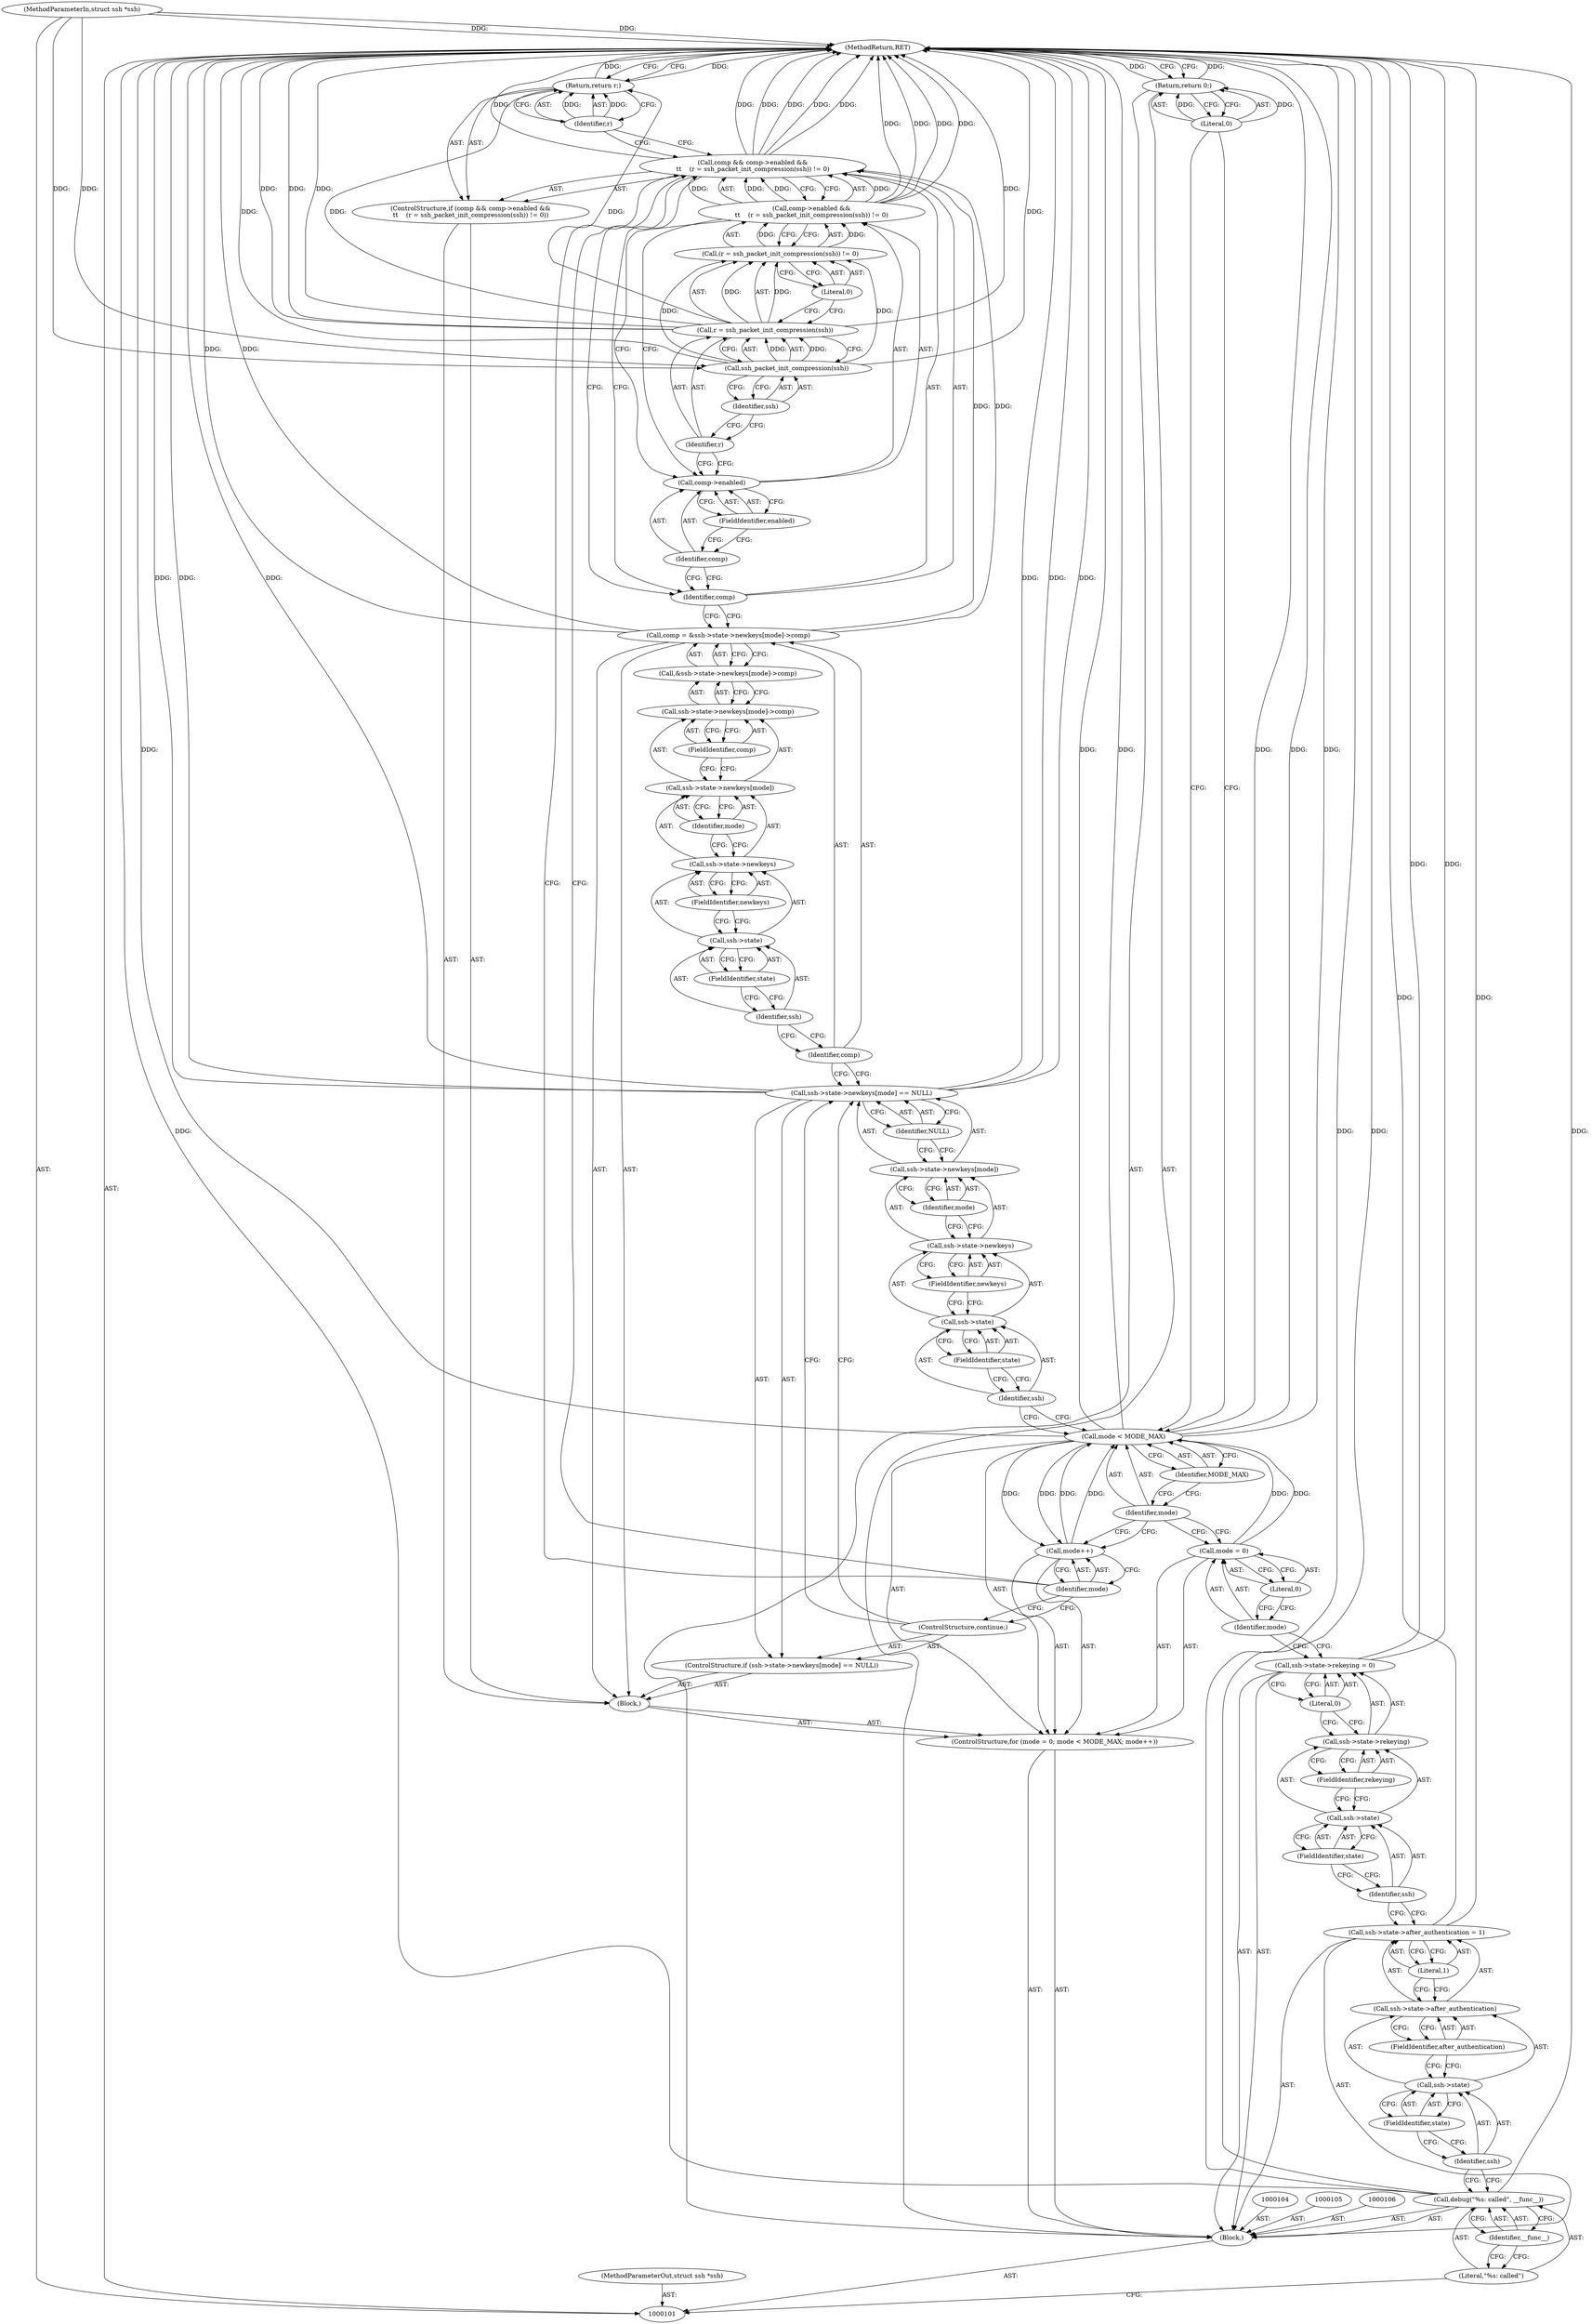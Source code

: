 digraph "1_src_3095060f479b86288e31c79ecbc5131a66bcd2f9_7" {
"1000174" [label="(MethodReturn,RET)"];
"1000102" [label="(MethodParameterIn,struct ssh *ssh)"];
"1000234" [label="(MethodParameterOut,struct ssh *ssh)"];
"1000124" [label="(ControlStructure,for (mode = 0; mode < MODE_MAX; mode++))"];
"1000127" [label="(Literal,0)"];
"1000128" [label="(Call,mode < MODE_MAX)"];
"1000129" [label="(Identifier,mode)"];
"1000130" [label="(Identifier,MODE_MAX)"];
"1000131" [label="(Call,mode++)"];
"1000132" [label="(Identifier,mode)"];
"1000133" [label="(Block,)"];
"1000125" [label="(Call,mode = 0)"];
"1000126" [label="(Identifier,mode)"];
"1000140" [label="(FieldIdentifier,state)"];
"1000141" [label="(FieldIdentifier,newkeys)"];
"1000134" [label="(ControlStructure,if (ssh->state->newkeys[mode] == NULL))"];
"1000142" [label="(Identifier,mode)"];
"1000143" [label="(Identifier,NULL)"];
"1000135" [label="(Call,ssh->state->newkeys[mode] == NULL)"];
"1000136" [label="(Call,ssh->state->newkeys[mode])"];
"1000137" [label="(Call,ssh->state->newkeys)"];
"1000138" [label="(Call,ssh->state)"];
"1000139" [label="(Identifier,ssh)"];
"1000144" [label="(ControlStructure,continue;)"];
"1000148" [label="(Call,ssh->state->newkeys[mode]->comp)"];
"1000149" [label="(Call,ssh->state->newkeys[mode])"];
"1000150" [label="(Call,ssh->state->newkeys)"];
"1000151" [label="(Call,ssh->state)"];
"1000152" [label="(Identifier,ssh)"];
"1000153" [label="(FieldIdentifier,state)"];
"1000145" [label="(Call,comp = &ssh->state->newkeys[mode]->comp)"];
"1000146" [label="(Identifier,comp)"];
"1000154" [label="(FieldIdentifier,newkeys)"];
"1000155" [label="(Identifier,mode)"];
"1000156" [label="(FieldIdentifier,comp)"];
"1000147" [label="(Call,&ssh->state->newkeys[mode]->comp)"];
"1000160" [label="(Call,comp->enabled &&\n\t\t    (r = ssh_packet_init_compression(ssh)) != 0)"];
"1000161" [label="(Call,comp->enabled)"];
"1000162" [label="(Identifier,comp)"];
"1000157" [label="(ControlStructure,if (comp && comp->enabled &&\n\t\t    (r = ssh_packet_init_compression(ssh)) != 0))"];
"1000163" [label="(FieldIdentifier,enabled)"];
"1000158" [label="(Call,comp && comp->enabled &&\n\t\t    (r = ssh_packet_init_compression(ssh)) != 0)"];
"1000159" [label="(Identifier,comp)"];
"1000167" [label="(Call,ssh_packet_init_compression(ssh))"];
"1000168" [label="(Identifier,ssh)"];
"1000169" [label="(Literal,0)"];
"1000164" [label="(Call,(r = ssh_packet_init_compression(ssh)) != 0)"];
"1000165" [label="(Call,r = ssh_packet_init_compression(ssh))"];
"1000166" [label="(Identifier,r)"];
"1000171" [label="(Identifier,r)"];
"1000170" [label="(Return,return r;)"];
"1000172" [label="(Return,return 0;)"];
"1000173" [label="(Literal,0)"];
"1000103" [label="(Block,)"];
"1000107" [label="(Call,debug(\"%s: called\", __func__))"];
"1000109" [label="(Identifier,__func__)"];
"1000108" [label="(Literal,\"%s: called\")"];
"1000115" [label="(FieldIdentifier,after_authentication)"];
"1000110" [label="(Call,ssh->state->after_authentication = 1)"];
"1000111" [label="(Call,ssh->state->after_authentication)"];
"1000112" [label="(Call,ssh->state)"];
"1000113" [label="(Identifier,ssh)"];
"1000116" [label="(Literal,1)"];
"1000114" [label="(FieldIdentifier,state)"];
"1000122" [label="(FieldIdentifier,rekeying)"];
"1000117" [label="(Call,ssh->state->rekeying = 0)"];
"1000118" [label="(Call,ssh->state->rekeying)"];
"1000119" [label="(Call,ssh->state)"];
"1000120" [label="(Identifier,ssh)"];
"1000123" [label="(Literal,0)"];
"1000121" [label="(FieldIdentifier,state)"];
"1000174" -> "1000101"  [label="AST: "];
"1000174" -> "1000170"  [label="CFG: "];
"1000174" -> "1000172"  [label="CFG: "];
"1000172" -> "1000174"  [label="DDG: "];
"1000170" -> "1000174"  [label="DDG: "];
"1000107" -> "1000174"  [label="DDG: "];
"1000107" -> "1000174"  [label="DDG: "];
"1000158" -> "1000174"  [label="DDG: "];
"1000158" -> "1000174"  [label="DDG: "];
"1000158" -> "1000174"  [label="DDG: "];
"1000165" -> "1000174"  [label="DDG: "];
"1000165" -> "1000174"  [label="DDG: "];
"1000117" -> "1000174"  [label="DDG: "];
"1000102" -> "1000174"  [label="DDG: "];
"1000128" -> "1000174"  [label="DDG: "];
"1000128" -> "1000174"  [label="DDG: "];
"1000128" -> "1000174"  [label="DDG: "];
"1000167" -> "1000174"  [label="DDG: "];
"1000160" -> "1000174"  [label="DDG: "];
"1000160" -> "1000174"  [label="DDG: "];
"1000135" -> "1000174"  [label="DDG: "];
"1000135" -> "1000174"  [label="DDG: "];
"1000135" -> "1000174"  [label="DDG: "];
"1000145" -> "1000174"  [label="DDG: "];
"1000110" -> "1000174"  [label="DDG: "];
"1000102" -> "1000101"  [label="AST: "];
"1000102" -> "1000174"  [label="DDG: "];
"1000102" -> "1000167"  [label="DDG: "];
"1000234" -> "1000101"  [label="AST: "];
"1000124" -> "1000103"  [label="AST: "];
"1000125" -> "1000124"  [label="AST: "];
"1000128" -> "1000124"  [label="AST: "];
"1000131" -> "1000124"  [label="AST: "];
"1000133" -> "1000124"  [label="AST: "];
"1000127" -> "1000125"  [label="AST: "];
"1000127" -> "1000126"  [label="CFG: "];
"1000125" -> "1000127"  [label="CFG: "];
"1000128" -> "1000124"  [label="AST: "];
"1000128" -> "1000130"  [label="CFG: "];
"1000129" -> "1000128"  [label="AST: "];
"1000130" -> "1000128"  [label="AST: "];
"1000139" -> "1000128"  [label="CFG: "];
"1000173" -> "1000128"  [label="CFG: "];
"1000128" -> "1000174"  [label="DDG: "];
"1000128" -> "1000174"  [label="DDG: "];
"1000128" -> "1000174"  [label="DDG: "];
"1000125" -> "1000128"  [label="DDG: "];
"1000131" -> "1000128"  [label="DDG: "];
"1000128" -> "1000131"  [label="DDG: "];
"1000129" -> "1000128"  [label="AST: "];
"1000129" -> "1000125"  [label="CFG: "];
"1000129" -> "1000131"  [label="CFG: "];
"1000130" -> "1000129"  [label="CFG: "];
"1000130" -> "1000128"  [label="AST: "];
"1000130" -> "1000129"  [label="CFG: "];
"1000128" -> "1000130"  [label="CFG: "];
"1000131" -> "1000124"  [label="AST: "];
"1000131" -> "1000132"  [label="CFG: "];
"1000132" -> "1000131"  [label="AST: "];
"1000129" -> "1000131"  [label="CFG: "];
"1000131" -> "1000128"  [label="DDG: "];
"1000128" -> "1000131"  [label="DDG: "];
"1000132" -> "1000131"  [label="AST: "];
"1000132" -> "1000144"  [label="CFG: "];
"1000132" -> "1000158"  [label="CFG: "];
"1000131" -> "1000132"  [label="CFG: "];
"1000133" -> "1000124"  [label="AST: "];
"1000134" -> "1000133"  [label="AST: "];
"1000145" -> "1000133"  [label="AST: "];
"1000157" -> "1000133"  [label="AST: "];
"1000125" -> "1000124"  [label="AST: "];
"1000125" -> "1000127"  [label="CFG: "];
"1000126" -> "1000125"  [label="AST: "];
"1000127" -> "1000125"  [label="AST: "];
"1000129" -> "1000125"  [label="CFG: "];
"1000125" -> "1000128"  [label="DDG: "];
"1000126" -> "1000125"  [label="AST: "];
"1000126" -> "1000117"  [label="CFG: "];
"1000127" -> "1000126"  [label="CFG: "];
"1000140" -> "1000138"  [label="AST: "];
"1000140" -> "1000139"  [label="CFG: "];
"1000138" -> "1000140"  [label="CFG: "];
"1000141" -> "1000137"  [label="AST: "];
"1000141" -> "1000138"  [label="CFG: "];
"1000137" -> "1000141"  [label="CFG: "];
"1000134" -> "1000133"  [label="AST: "];
"1000135" -> "1000134"  [label="AST: "];
"1000144" -> "1000134"  [label="AST: "];
"1000142" -> "1000136"  [label="AST: "];
"1000142" -> "1000137"  [label="CFG: "];
"1000136" -> "1000142"  [label="CFG: "];
"1000143" -> "1000135"  [label="AST: "];
"1000143" -> "1000136"  [label="CFG: "];
"1000135" -> "1000143"  [label="CFG: "];
"1000135" -> "1000134"  [label="AST: "];
"1000135" -> "1000143"  [label="CFG: "];
"1000136" -> "1000135"  [label="AST: "];
"1000143" -> "1000135"  [label="AST: "];
"1000144" -> "1000135"  [label="CFG: "];
"1000146" -> "1000135"  [label="CFG: "];
"1000135" -> "1000174"  [label="DDG: "];
"1000135" -> "1000174"  [label="DDG: "];
"1000135" -> "1000174"  [label="DDG: "];
"1000136" -> "1000135"  [label="AST: "];
"1000136" -> "1000142"  [label="CFG: "];
"1000137" -> "1000136"  [label="AST: "];
"1000142" -> "1000136"  [label="AST: "];
"1000143" -> "1000136"  [label="CFG: "];
"1000137" -> "1000136"  [label="AST: "];
"1000137" -> "1000141"  [label="CFG: "];
"1000138" -> "1000137"  [label="AST: "];
"1000141" -> "1000137"  [label="AST: "];
"1000142" -> "1000137"  [label="CFG: "];
"1000138" -> "1000137"  [label="AST: "];
"1000138" -> "1000140"  [label="CFG: "];
"1000139" -> "1000138"  [label="AST: "];
"1000140" -> "1000138"  [label="AST: "];
"1000141" -> "1000138"  [label="CFG: "];
"1000139" -> "1000138"  [label="AST: "];
"1000139" -> "1000128"  [label="CFG: "];
"1000140" -> "1000139"  [label="CFG: "];
"1000144" -> "1000134"  [label="AST: "];
"1000144" -> "1000135"  [label="CFG: "];
"1000132" -> "1000144"  [label="CFG: "];
"1000148" -> "1000147"  [label="AST: "];
"1000148" -> "1000156"  [label="CFG: "];
"1000149" -> "1000148"  [label="AST: "];
"1000156" -> "1000148"  [label="AST: "];
"1000147" -> "1000148"  [label="CFG: "];
"1000149" -> "1000148"  [label="AST: "];
"1000149" -> "1000155"  [label="CFG: "];
"1000150" -> "1000149"  [label="AST: "];
"1000155" -> "1000149"  [label="AST: "];
"1000156" -> "1000149"  [label="CFG: "];
"1000150" -> "1000149"  [label="AST: "];
"1000150" -> "1000154"  [label="CFG: "];
"1000151" -> "1000150"  [label="AST: "];
"1000154" -> "1000150"  [label="AST: "];
"1000155" -> "1000150"  [label="CFG: "];
"1000151" -> "1000150"  [label="AST: "];
"1000151" -> "1000153"  [label="CFG: "];
"1000152" -> "1000151"  [label="AST: "];
"1000153" -> "1000151"  [label="AST: "];
"1000154" -> "1000151"  [label="CFG: "];
"1000152" -> "1000151"  [label="AST: "];
"1000152" -> "1000146"  [label="CFG: "];
"1000153" -> "1000152"  [label="CFG: "];
"1000153" -> "1000151"  [label="AST: "];
"1000153" -> "1000152"  [label="CFG: "];
"1000151" -> "1000153"  [label="CFG: "];
"1000145" -> "1000133"  [label="AST: "];
"1000145" -> "1000147"  [label="CFG: "];
"1000146" -> "1000145"  [label="AST: "];
"1000147" -> "1000145"  [label="AST: "];
"1000159" -> "1000145"  [label="CFG: "];
"1000145" -> "1000174"  [label="DDG: "];
"1000145" -> "1000158"  [label="DDG: "];
"1000146" -> "1000145"  [label="AST: "];
"1000146" -> "1000135"  [label="CFG: "];
"1000152" -> "1000146"  [label="CFG: "];
"1000154" -> "1000150"  [label="AST: "];
"1000154" -> "1000151"  [label="CFG: "];
"1000150" -> "1000154"  [label="CFG: "];
"1000155" -> "1000149"  [label="AST: "];
"1000155" -> "1000150"  [label="CFG: "];
"1000149" -> "1000155"  [label="CFG: "];
"1000156" -> "1000148"  [label="AST: "];
"1000156" -> "1000149"  [label="CFG: "];
"1000148" -> "1000156"  [label="CFG: "];
"1000147" -> "1000145"  [label="AST: "];
"1000147" -> "1000148"  [label="CFG: "];
"1000148" -> "1000147"  [label="AST: "];
"1000145" -> "1000147"  [label="CFG: "];
"1000160" -> "1000158"  [label="AST: "];
"1000160" -> "1000161"  [label="CFG: "];
"1000160" -> "1000164"  [label="CFG: "];
"1000161" -> "1000160"  [label="AST: "];
"1000164" -> "1000160"  [label="AST: "];
"1000158" -> "1000160"  [label="CFG: "];
"1000160" -> "1000174"  [label="DDG: "];
"1000160" -> "1000174"  [label="DDG: "];
"1000160" -> "1000158"  [label="DDG: "];
"1000160" -> "1000158"  [label="DDG: "];
"1000164" -> "1000160"  [label="DDG: "];
"1000161" -> "1000160"  [label="AST: "];
"1000161" -> "1000163"  [label="CFG: "];
"1000162" -> "1000161"  [label="AST: "];
"1000163" -> "1000161"  [label="AST: "];
"1000166" -> "1000161"  [label="CFG: "];
"1000160" -> "1000161"  [label="CFG: "];
"1000162" -> "1000161"  [label="AST: "];
"1000162" -> "1000159"  [label="CFG: "];
"1000163" -> "1000162"  [label="CFG: "];
"1000157" -> "1000133"  [label="AST: "];
"1000158" -> "1000157"  [label="AST: "];
"1000170" -> "1000157"  [label="AST: "];
"1000163" -> "1000161"  [label="AST: "];
"1000163" -> "1000162"  [label="CFG: "];
"1000161" -> "1000163"  [label="CFG: "];
"1000158" -> "1000157"  [label="AST: "];
"1000158" -> "1000159"  [label="CFG: "];
"1000158" -> "1000160"  [label="CFG: "];
"1000159" -> "1000158"  [label="AST: "];
"1000160" -> "1000158"  [label="AST: "];
"1000171" -> "1000158"  [label="CFG: "];
"1000132" -> "1000158"  [label="CFG: "];
"1000158" -> "1000174"  [label="DDG: "];
"1000158" -> "1000174"  [label="DDG: "];
"1000158" -> "1000174"  [label="DDG: "];
"1000145" -> "1000158"  [label="DDG: "];
"1000160" -> "1000158"  [label="DDG: "];
"1000160" -> "1000158"  [label="DDG: "];
"1000159" -> "1000158"  [label="AST: "];
"1000159" -> "1000145"  [label="CFG: "];
"1000162" -> "1000159"  [label="CFG: "];
"1000158" -> "1000159"  [label="CFG: "];
"1000167" -> "1000165"  [label="AST: "];
"1000167" -> "1000168"  [label="CFG: "];
"1000168" -> "1000167"  [label="AST: "];
"1000165" -> "1000167"  [label="CFG: "];
"1000167" -> "1000174"  [label="DDG: "];
"1000167" -> "1000164"  [label="DDG: "];
"1000167" -> "1000165"  [label="DDG: "];
"1000102" -> "1000167"  [label="DDG: "];
"1000168" -> "1000167"  [label="AST: "];
"1000168" -> "1000166"  [label="CFG: "];
"1000167" -> "1000168"  [label="CFG: "];
"1000169" -> "1000164"  [label="AST: "];
"1000169" -> "1000165"  [label="CFG: "];
"1000164" -> "1000169"  [label="CFG: "];
"1000164" -> "1000160"  [label="AST: "];
"1000164" -> "1000169"  [label="CFG: "];
"1000165" -> "1000164"  [label="AST: "];
"1000169" -> "1000164"  [label="AST: "];
"1000160" -> "1000164"  [label="CFG: "];
"1000164" -> "1000160"  [label="DDG: "];
"1000165" -> "1000164"  [label="DDG: "];
"1000167" -> "1000164"  [label="DDG: "];
"1000165" -> "1000164"  [label="AST: "];
"1000165" -> "1000167"  [label="CFG: "];
"1000166" -> "1000165"  [label="AST: "];
"1000167" -> "1000165"  [label="AST: "];
"1000169" -> "1000165"  [label="CFG: "];
"1000165" -> "1000174"  [label="DDG: "];
"1000165" -> "1000174"  [label="DDG: "];
"1000165" -> "1000164"  [label="DDG: "];
"1000167" -> "1000165"  [label="DDG: "];
"1000165" -> "1000170"  [label="DDG: "];
"1000166" -> "1000165"  [label="AST: "];
"1000166" -> "1000161"  [label="CFG: "];
"1000168" -> "1000166"  [label="CFG: "];
"1000171" -> "1000170"  [label="AST: "];
"1000171" -> "1000158"  [label="CFG: "];
"1000170" -> "1000171"  [label="CFG: "];
"1000171" -> "1000170"  [label="DDG: "];
"1000170" -> "1000157"  [label="AST: "];
"1000170" -> "1000171"  [label="CFG: "];
"1000171" -> "1000170"  [label="AST: "];
"1000174" -> "1000170"  [label="CFG: "];
"1000170" -> "1000174"  [label="DDG: "];
"1000171" -> "1000170"  [label="DDG: "];
"1000165" -> "1000170"  [label="DDG: "];
"1000172" -> "1000103"  [label="AST: "];
"1000172" -> "1000173"  [label="CFG: "];
"1000173" -> "1000172"  [label="AST: "];
"1000174" -> "1000172"  [label="CFG: "];
"1000172" -> "1000174"  [label="DDG: "];
"1000173" -> "1000172"  [label="DDG: "];
"1000173" -> "1000172"  [label="AST: "];
"1000173" -> "1000128"  [label="CFG: "];
"1000172" -> "1000173"  [label="CFG: "];
"1000173" -> "1000172"  [label="DDG: "];
"1000103" -> "1000101"  [label="AST: "];
"1000104" -> "1000103"  [label="AST: "];
"1000105" -> "1000103"  [label="AST: "];
"1000106" -> "1000103"  [label="AST: "];
"1000107" -> "1000103"  [label="AST: "];
"1000110" -> "1000103"  [label="AST: "];
"1000117" -> "1000103"  [label="AST: "];
"1000124" -> "1000103"  [label="AST: "];
"1000172" -> "1000103"  [label="AST: "];
"1000107" -> "1000103"  [label="AST: "];
"1000107" -> "1000109"  [label="CFG: "];
"1000108" -> "1000107"  [label="AST: "];
"1000109" -> "1000107"  [label="AST: "];
"1000113" -> "1000107"  [label="CFG: "];
"1000107" -> "1000174"  [label="DDG: "];
"1000107" -> "1000174"  [label="DDG: "];
"1000109" -> "1000107"  [label="AST: "];
"1000109" -> "1000108"  [label="CFG: "];
"1000107" -> "1000109"  [label="CFG: "];
"1000108" -> "1000107"  [label="AST: "];
"1000108" -> "1000101"  [label="CFG: "];
"1000109" -> "1000108"  [label="CFG: "];
"1000115" -> "1000111"  [label="AST: "];
"1000115" -> "1000112"  [label="CFG: "];
"1000111" -> "1000115"  [label="CFG: "];
"1000110" -> "1000103"  [label="AST: "];
"1000110" -> "1000116"  [label="CFG: "];
"1000111" -> "1000110"  [label="AST: "];
"1000116" -> "1000110"  [label="AST: "];
"1000120" -> "1000110"  [label="CFG: "];
"1000110" -> "1000174"  [label="DDG: "];
"1000111" -> "1000110"  [label="AST: "];
"1000111" -> "1000115"  [label="CFG: "];
"1000112" -> "1000111"  [label="AST: "];
"1000115" -> "1000111"  [label="AST: "];
"1000116" -> "1000111"  [label="CFG: "];
"1000112" -> "1000111"  [label="AST: "];
"1000112" -> "1000114"  [label="CFG: "];
"1000113" -> "1000112"  [label="AST: "];
"1000114" -> "1000112"  [label="AST: "];
"1000115" -> "1000112"  [label="CFG: "];
"1000113" -> "1000112"  [label="AST: "];
"1000113" -> "1000107"  [label="CFG: "];
"1000114" -> "1000113"  [label="CFG: "];
"1000116" -> "1000110"  [label="AST: "];
"1000116" -> "1000111"  [label="CFG: "];
"1000110" -> "1000116"  [label="CFG: "];
"1000114" -> "1000112"  [label="AST: "];
"1000114" -> "1000113"  [label="CFG: "];
"1000112" -> "1000114"  [label="CFG: "];
"1000122" -> "1000118"  [label="AST: "];
"1000122" -> "1000119"  [label="CFG: "];
"1000118" -> "1000122"  [label="CFG: "];
"1000117" -> "1000103"  [label="AST: "];
"1000117" -> "1000123"  [label="CFG: "];
"1000118" -> "1000117"  [label="AST: "];
"1000123" -> "1000117"  [label="AST: "];
"1000126" -> "1000117"  [label="CFG: "];
"1000117" -> "1000174"  [label="DDG: "];
"1000118" -> "1000117"  [label="AST: "];
"1000118" -> "1000122"  [label="CFG: "];
"1000119" -> "1000118"  [label="AST: "];
"1000122" -> "1000118"  [label="AST: "];
"1000123" -> "1000118"  [label="CFG: "];
"1000119" -> "1000118"  [label="AST: "];
"1000119" -> "1000121"  [label="CFG: "];
"1000120" -> "1000119"  [label="AST: "];
"1000121" -> "1000119"  [label="AST: "];
"1000122" -> "1000119"  [label="CFG: "];
"1000120" -> "1000119"  [label="AST: "];
"1000120" -> "1000110"  [label="CFG: "];
"1000121" -> "1000120"  [label="CFG: "];
"1000123" -> "1000117"  [label="AST: "];
"1000123" -> "1000118"  [label="CFG: "];
"1000117" -> "1000123"  [label="CFG: "];
"1000121" -> "1000119"  [label="AST: "];
"1000121" -> "1000120"  [label="CFG: "];
"1000119" -> "1000121"  [label="CFG: "];
}
